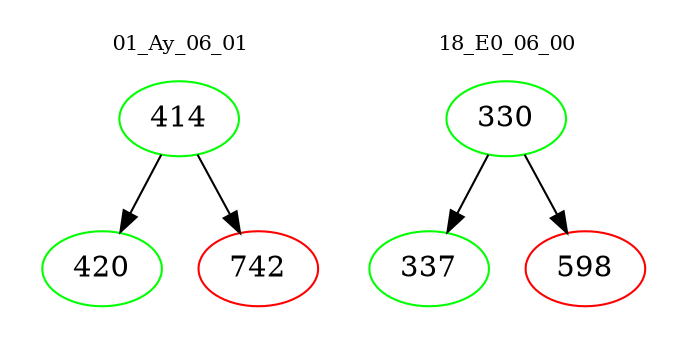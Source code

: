 digraph{
subgraph cluster_0 {
color = white
label = "01_Ay_06_01";
fontsize=10;
T0_414 [label="414", color="green"]
T0_414 -> T0_420 [color="black"]
T0_420 [label="420", color="green"]
T0_414 -> T0_742 [color="black"]
T0_742 [label="742", color="red"]
}
subgraph cluster_1 {
color = white
label = "18_E0_06_00";
fontsize=10;
T1_330 [label="330", color="green"]
T1_330 -> T1_337 [color="black"]
T1_337 [label="337", color="green"]
T1_330 -> T1_598 [color="black"]
T1_598 [label="598", color="red"]
}
}
